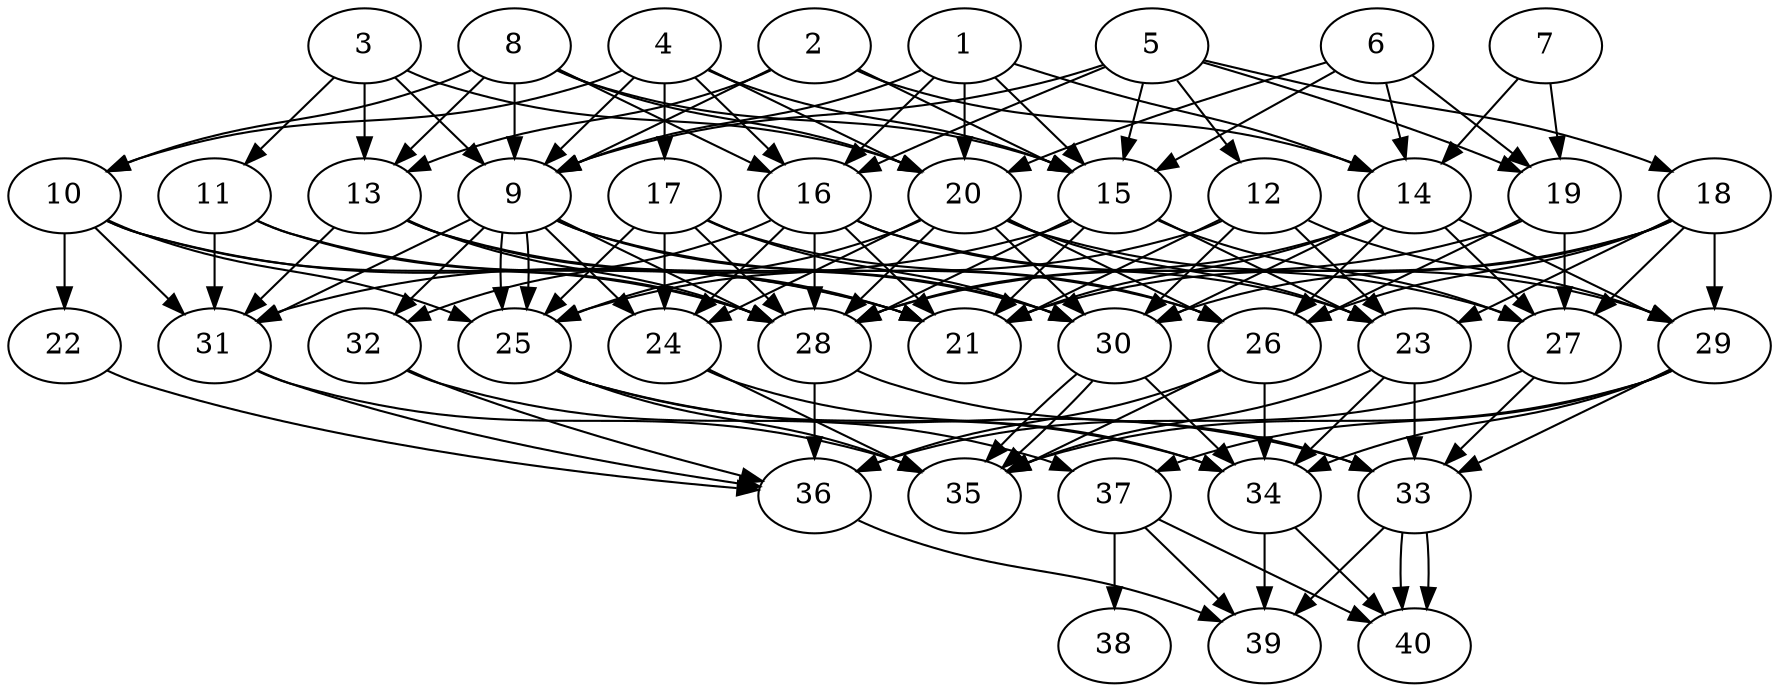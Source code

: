 // DAG automatically generated by daggen at Tue Aug  6 16:28:35 2019
// ./daggen --dot -n 40 --ccr 0.4 --fat 0.6 --regular 0.5 --density 0.8 --mindata 5242880 --maxdata 52428800 
digraph G {
  1 [size="38968320", alpha="0.03", expect_size="15587328"] 
  1 -> 9 [size ="15587328"]
  1 -> 14 [size ="15587328"]
  1 -> 15 [size ="15587328"]
  1 -> 16 [size ="15587328"]
  1 -> 20 [size ="15587328"]
  2 [size="50490880", alpha="0.11", expect_size="20196352"] 
  2 -> 9 [size ="20196352"]
  2 -> 13 [size ="20196352"]
  2 -> 14 [size ="20196352"]
  2 -> 15 [size ="20196352"]
  3 [size="53291520", alpha="0.06", expect_size="21316608"] 
  3 -> 9 [size ="21316608"]
  3 -> 11 [size ="21316608"]
  3 -> 13 [size ="21316608"]
  3 -> 20 [size ="21316608"]
  4 [size="124590080", alpha="0.01", expect_size="49836032"] 
  4 -> 9 [size ="49836032"]
  4 -> 10 [size ="49836032"]
  4 -> 15 [size ="49836032"]
  4 -> 16 [size ="49836032"]
  4 -> 17 [size ="49836032"]
  4 -> 20 [size ="49836032"]
  5 [size="106129920", alpha="0.02", expect_size="42451968"] 
  5 -> 9 [size ="42451968"]
  5 -> 12 [size ="42451968"]
  5 -> 15 [size ="42451968"]
  5 -> 16 [size ="42451968"]
  5 -> 18 [size ="42451968"]
  5 -> 19 [size ="42451968"]
  6 [size="71083520", alpha="0.20", expect_size="28433408"] 
  6 -> 14 [size ="28433408"]
  6 -> 15 [size ="28433408"]
  6 -> 19 [size ="28433408"]
  6 -> 20 [size ="28433408"]
  7 [size="31966720", alpha="0.00", expect_size="12786688"] 
  7 -> 14 [size ="12786688"]
  7 -> 19 [size ="12786688"]
  8 [size="115141120", alpha="0.14", expect_size="46056448"] 
  8 -> 9 [size ="46056448"]
  8 -> 10 [size ="46056448"]
  8 -> 13 [size ="46056448"]
  8 -> 15 [size ="46056448"]
  8 -> 16 [size ="46056448"]
  8 -> 20 [size ="46056448"]
  9 [size="108608000", alpha="0.03", expect_size="43443200"] 
  9 -> 24 [size ="43443200"]
  9 -> 25 [size ="43443200"]
  9 -> 25 [size ="43443200"]
  9 -> 26 [size ="43443200"]
  9 -> 28 [size ="43443200"]
  9 -> 30 [size ="43443200"]
  9 -> 31 [size ="43443200"]
  9 -> 32 [size ="43443200"]
  10 [size="98096640", alpha="0.06", expect_size="39238656"] 
  10 -> 21 [size ="39238656"]
  10 -> 22 [size ="39238656"]
  10 -> 25 [size ="39238656"]
  10 -> 28 [size ="39238656"]
  10 -> 31 [size ="39238656"]
  11 [size="26690560", alpha="0.03", expect_size="10676224"] 
  11 -> 21 [size ="10676224"]
  11 -> 28 [size ="10676224"]
  11 -> 31 [size ="10676224"]
  12 [size="42373120", alpha="0.14", expect_size="16949248"] 
  12 -> 21 [size ="16949248"]
  12 -> 23 [size ="16949248"]
  12 -> 25 [size ="16949248"]
  12 -> 29 [size ="16949248"]
  12 -> 30 [size ="16949248"]
  13 [size="104381440", alpha="0.10", expect_size="41752576"] 
  13 -> 21 [size ="41752576"]
  13 -> 28 [size ="41752576"]
  13 -> 30 [size ="41752576"]
  13 -> 31 [size ="41752576"]
  14 [size="19051520", alpha="0.11", expect_size="7620608"] 
  14 -> 21 [size ="7620608"]
  14 -> 26 [size ="7620608"]
  14 -> 27 [size ="7620608"]
  14 -> 28 [size ="7620608"]
  14 -> 29 [size ="7620608"]
  14 -> 30 [size ="7620608"]
  15 [size="24473600", alpha="0.03", expect_size="9789440"] 
  15 -> 21 [size ="9789440"]
  15 -> 23 [size ="9789440"]
  15 -> 27 [size ="9789440"]
  15 -> 28 [size ="9789440"]
  15 -> 31 [size ="9789440"]
  16 [size="36303360", alpha="0.07", expect_size="14521344"] 
  16 -> 21 [size ="14521344"]
  16 -> 23 [size ="14521344"]
  16 -> 24 [size ="14521344"]
  16 -> 27 [size ="14521344"]
  16 -> 28 [size ="14521344"]
  16 -> 32 [size ="14521344"]
  17 [size="34851840", alpha="0.12", expect_size="13940736"] 
  17 -> 24 [size ="13940736"]
  17 -> 25 [size ="13940736"]
  17 -> 26 [size ="13940736"]
  17 -> 28 [size ="13940736"]
  17 -> 30 [size ="13940736"]
  18 [size="36549120", alpha="0.18", expect_size="14619648"] 
  18 -> 21 [size ="14619648"]
  18 -> 23 [size ="14619648"]
  18 -> 26 [size ="14619648"]
  18 -> 27 [size ="14619648"]
  18 -> 29 [size ="14619648"]
  18 -> 30 [size ="14619648"]
  19 [size="119201280", alpha="0.20", expect_size="47680512"] 
  19 -> 26 [size ="47680512"]
  19 -> 27 [size ="47680512"]
  19 -> 28 [size ="47680512"]
  20 [size="21591040", alpha="0.19", expect_size="8636416"] 
  20 -> 23 [size ="8636416"]
  20 -> 24 [size ="8636416"]
  20 -> 25 [size ="8636416"]
  20 -> 26 [size ="8636416"]
  20 -> 28 [size ="8636416"]
  20 -> 29 [size ="8636416"]
  20 -> 30 [size ="8636416"]
  21 [size="56235520", alpha="0.03", expect_size="22494208"] 
  22 [size="73049600", alpha="0.13", expect_size="29219840"] 
  22 -> 36 [size ="29219840"]
  23 [size="38046720", alpha="0.10", expect_size="15218688"] 
  23 -> 33 [size ="15218688"]
  23 -> 34 [size ="15218688"]
  23 -> 35 [size ="15218688"]
  24 [size="98524160", alpha="0.06", expect_size="39409664"] 
  24 -> 34 [size ="39409664"]
  24 -> 35 [size ="39409664"]
  25 [size="46645760", alpha="0.18", expect_size="18658304"] 
  25 -> 33 [size ="18658304"]
  25 -> 34 [size ="18658304"]
  25 -> 35 [size ="18658304"]
  26 [size="64002560", alpha="0.20", expect_size="25601024"] 
  26 -> 34 [size ="25601024"]
  26 -> 35 [size ="25601024"]
  26 -> 36 [size ="25601024"]
  27 [size="105195520", alpha="0.04", expect_size="42078208"] 
  27 -> 33 [size ="42078208"]
  27 -> 36 [size ="42078208"]
  28 [size="56673280", alpha="0.06", expect_size="22669312"] 
  28 -> 33 [size ="22669312"]
  28 -> 36 [size ="22669312"]
  29 [size="42472960", alpha="0.05", expect_size="16989184"] 
  29 -> 33 [size ="16989184"]
  29 -> 34 [size ="16989184"]
  29 -> 35 [size ="16989184"]
  29 -> 37 [size ="16989184"]
  30 [size="39948800", alpha="0.17", expect_size="15979520"] 
  30 -> 34 [size ="15979520"]
  30 -> 35 [size ="15979520"]
  30 -> 35 [size ="15979520"]
  31 [size="34647040", alpha="0.12", expect_size="13858816"] 
  31 -> 35 [size ="13858816"]
  31 -> 36 [size ="13858816"]
  32 [size="52436480", alpha="0.12", expect_size="20974592"] 
  32 -> 36 [size ="20974592"]
  32 -> 37 [size ="20974592"]
  33 [size="130695680", alpha="0.08", expect_size="52278272"] 
  33 -> 39 [size ="52278272"]
  33 -> 40 [size ="52278272"]
  33 -> 40 [size ="52278272"]
  34 [size="73684480", alpha="0.04", expect_size="29473792"] 
  34 -> 39 [size ="29473792"]
  34 -> 40 [size ="29473792"]
  35 [size="110850560", alpha="0.02", expect_size="44340224"] 
  36 [size="99292160", alpha="0.05", expect_size="39716864"] 
  36 -> 39 [size ="39716864"]
  37 [size="96985600", alpha="0.11", expect_size="38794240"] 
  37 -> 38 [size ="38794240"]
  37 -> 39 [size ="38794240"]
  37 -> 40 [size ="38794240"]
  38 [size="122790400", alpha="0.01", expect_size="49116160"] 
  39 [size="42816000", alpha="0.09", expect_size="17126400"] 
  40 [size="70530560", alpha="0.18", expect_size="28212224"] 
}
